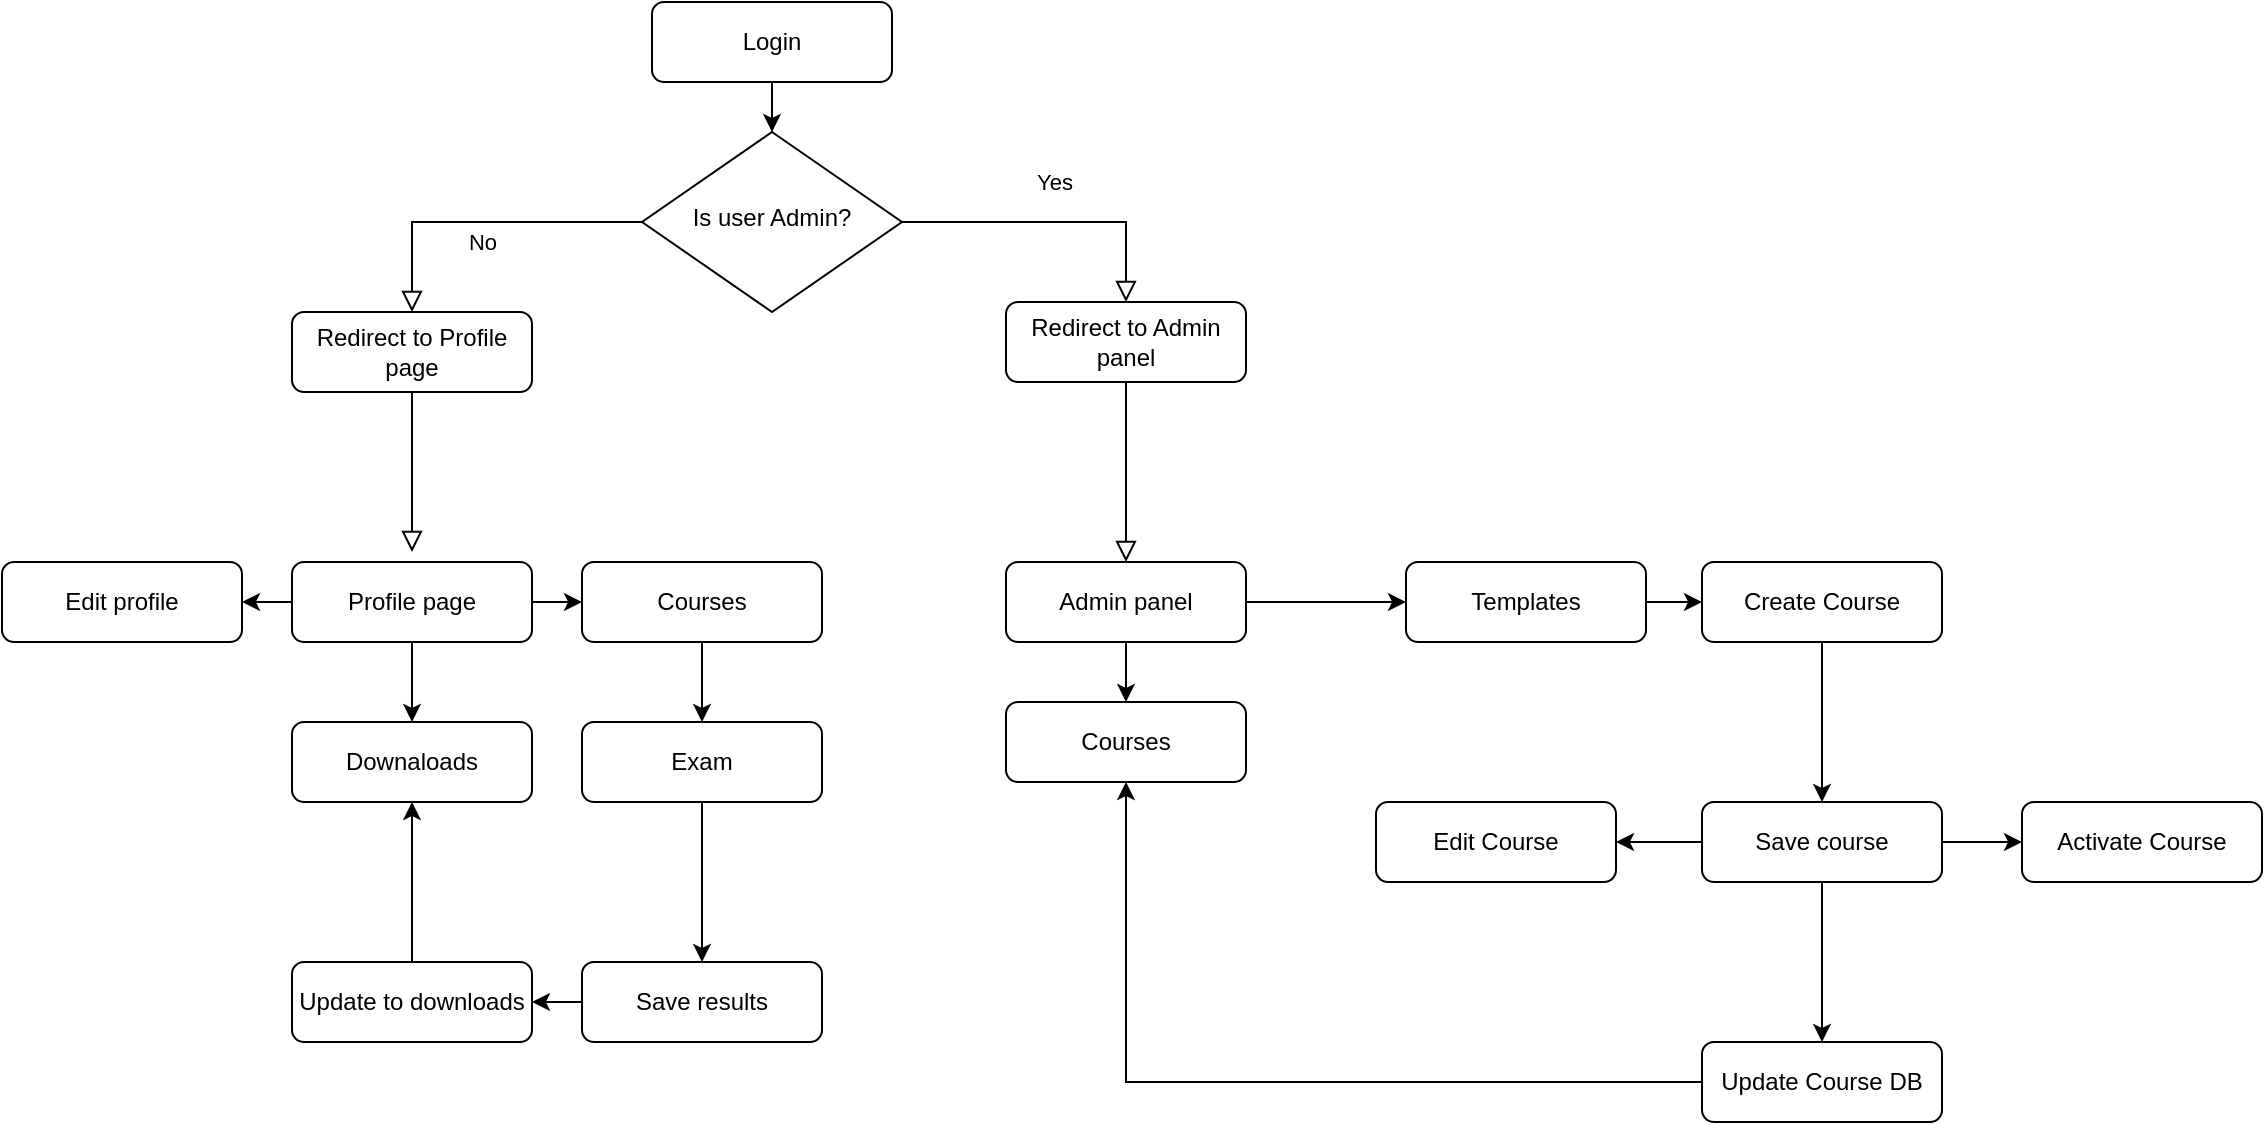 <mxfile version="12.8.8" type="device"><diagram id="C5RBs43oDa-KdzZeNtuy" name="Page-1"><mxGraphModel dx="1371" dy="735" grid="1" gridSize="10" guides="1" tooltips="1" connect="1" arrows="1" fold="1" page="1" pageScale="1" pageWidth="827" pageHeight="1169" math="0" shadow="0"><root><mxCell id="WIyWlLk6GJQsqaUBKTNV-0"/><mxCell id="WIyWlLk6GJQsqaUBKTNV-1" parent="WIyWlLk6GJQsqaUBKTNV-0"/><mxCell id="WIyWlLk6GJQsqaUBKTNV-2" value="" style="rounded=0;html=1;jettySize=auto;orthogonalLoop=1;fontSize=11;endArrow=block;endFill=0;endSize=8;strokeWidth=1;shadow=0;labelBackgroundColor=none;edgeStyle=orthogonalEdgeStyle;" parent="WIyWlLk6GJQsqaUBKTNV-1" source="WIyWlLk6GJQsqaUBKTNV-3" edge="1"><mxGeometry relative="1" as="geometry"><mxPoint x="225" y="275" as="targetPoint"/></mxGeometry></mxCell><mxCell id="WIyWlLk6GJQsqaUBKTNV-3" value="Redirect to Profile page" style="rounded=1;whiteSpace=wrap;html=1;fontSize=12;glass=0;strokeWidth=1;shadow=0;" parent="WIyWlLk6GJQsqaUBKTNV-1" vertex="1"><mxGeometry x="165" y="155" width="120" height="40" as="geometry"/></mxCell><mxCell id="syurH5WC5FKevYTeiF9v-17" value="" style="edgeStyle=orthogonalEdgeStyle;rounded=0;orthogonalLoop=1;jettySize=auto;html=1;" edge="1" parent="WIyWlLk6GJQsqaUBKTNV-1" source="WIyWlLk6GJQsqaUBKTNV-7" target="syurH5WC5FKevYTeiF9v-16"><mxGeometry relative="1" as="geometry"/></mxCell><mxCell id="syurH5WC5FKevYTeiF9v-38" value="" style="edgeStyle=orthogonalEdgeStyle;rounded=0;orthogonalLoop=1;jettySize=auto;html=1;" edge="1" parent="WIyWlLk6GJQsqaUBKTNV-1" source="WIyWlLk6GJQsqaUBKTNV-7" target="syurH5WC5FKevYTeiF9v-37"><mxGeometry relative="1" as="geometry"/></mxCell><mxCell id="syurH5WC5FKevYTeiF9v-42" value="" style="edgeStyle=orthogonalEdgeStyle;rounded=0;orthogonalLoop=1;jettySize=auto;html=1;" edge="1" parent="WIyWlLk6GJQsqaUBKTNV-1" source="WIyWlLk6GJQsqaUBKTNV-7" target="syurH5WC5FKevYTeiF9v-41"><mxGeometry relative="1" as="geometry"/></mxCell><mxCell id="WIyWlLk6GJQsqaUBKTNV-7" value="Profile page" style="rounded=1;whiteSpace=wrap;html=1;fontSize=12;glass=0;strokeWidth=1;shadow=0;" parent="WIyWlLk6GJQsqaUBKTNV-1" vertex="1"><mxGeometry x="165" y="280" width="120" height="40" as="geometry"/></mxCell><mxCell id="syurH5WC5FKevYTeiF9v-41" value="Downaloads" style="rounded=1;whiteSpace=wrap;html=1;fontSize=12;glass=0;strokeWidth=1;shadow=0;" vertex="1" parent="WIyWlLk6GJQsqaUBKTNV-1"><mxGeometry x="165" y="360" width="120" height="40" as="geometry"/></mxCell><mxCell id="syurH5WC5FKevYTeiF9v-37" value="Edit profile" style="rounded=1;whiteSpace=wrap;html=1;fontSize=12;glass=0;strokeWidth=1;shadow=0;" vertex="1" parent="WIyWlLk6GJQsqaUBKTNV-1"><mxGeometry x="20" y="280" width="120" height="40" as="geometry"/></mxCell><mxCell id="syurH5WC5FKevYTeiF9v-21" value="" style="edgeStyle=orthogonalEdgeStyle;rounded=0;orthogonalLoop=1;jettySize=auto;html=1;" edge="1" parent="WIyWlLk6GJQsqaUBKTNV-1" source="syurH5WC5FKevYTeiF9v-16" target="syurH5WC5FKevYTeiF9v-20"><mxGeometry relative="1" as="geometry"/></mxCell><mxCell id="syurH5WC5FKevYTeiF9v-16" value="Courses" style="rounded=1;whiteSpace=wrap;html=1;fontSize=12;glass=0;strokeWidth=1;shadow=0;" vertex="1" parent="WIyWlLk6GJQsqaUBKTNV-1"><mxGeometry x="310" y="280" width="120" height="40" as="geometry"/></mxCell><mxCell id="syurH5WC5FKevYTeiF9v-44" value="" style="edgeStyle=orthogonalEdgeStyle;rounded=0;orthogonalLoop=1;jettySize=auto;html=1;" edge="1" parent="WIyWlLk6GJQsqaUBKTNV-1" source="syurH5WC5FKevYTeiF9v-20" target="syurH5WC5FKevYTeiF9v-43"><mxGeometry relative="1" as="geometry"/></mxCell><mxCell id="syurH5WC5FKevYTeiF9v-20" value="Exam" style="rounded=1;whiteSpace=wrap;html=1;fontSize=12;glass=0;strokeWidth=1;shadow=0;" vertex="1" parent="WIyWlLk6GJQsqaUBKTNV-1"><mxGeometry x="310" y="360" width="120" height="40" as="geometry"/></mxCell><mxCell id="syurH5WC5FKevYTeiF9v-46" value="" style="edgeStyle=orthogonalEdgeStyle;rounded=0;orthogonalLoop=1;jettySize=auto;html=1;" edge="1" parent="WIyWlLk6GJQsqaUBKTNV-1" source="syurH5WC5FKevYTeiF9v-43" target="syurH5WC5FKevYTeiF9v-45"><mxGeometry relative="1" as="geometry"/></mxCell><mxCell id="syurH5WC5FKevYTeiF9v-43" value="Save results" style="rounded=1;whiteSpace=wrap;html=1;fontSize=12;glass=0;strokeWidth=1;shadow=0;" vertex="1" parent="WIyWlLk6GJQsqaUBKTNV-1"><mxGeometry x="310" y="480" width="120" height="40" as="geometry"/></mxCell><mxCell id="syurH5WC5FKevYTeiF9v-47" value="" style="edgeStyle=orthogonalEdgeStyle;rounded=0;orthogonalLoop=1;jettySize=auto;html=1;" edge="1" parent="WIyWlLk6GJQsqaUBKTNV-1" source="syurH5WC5FKevYTeiF9v-45" target="syurH5WC5FKevYTeiF9v-41"><mxGeometry relative="1" as="geometry"/></mxCell><mxCell id="syurH5WC5FKevYTeiF9v-45" value="Update to downloads" style="rounded=1;whiteSpace=wrap;html=1;fontSize=12;glass=0;strokeWidth=1;shadow=0;" vertex="1" parent="WIyWlLk6GJQsqaUBKTNV-1"><mxGeometry x="165" y="480" width="120" height="40" as="geometry"/></mxCell><mxCell id="syurH5WC5FKevYTeiF9v-0" value="" style="rounded=0;html=1;jettySize=auto;orthogonalLoop=1;fontSize=11;endArrow=block;endFill=0;endSize=8;strokeWidth=1;shadow=0;labelBackgroundColor=none;edgeStyle=orthogonalEdgeStyle;" edge="1" source="syurH5WC5FKevYTeiF9v-1" parent="WIyWlLk6GJQsqaUBKTNV-1"><mxGeometry relative="1" as="geometry"><mxPoint x="582" y="280" as="targetPoint"/></mxGeometry></mxCell><mxCell id="syurH5WC5FKevYTeiF9v-1" value="Redirect to Admin panel" style="rounded=1;whiteSpace=wrap;html=1;fontSize=12;glass=0;strokeWidth=1;shadow=0;" vertex="1" parent="WIyWlLk6GJQsqaUBKTNV-1"><mxGeometry x="522" y="150" width="120" height="40" as="geometry"/></mxCell><mxCell id="syurH5WC5FKevYTeiF9v-23" value="" style="edgeStyle=orthogonalEdgeStyle;rounded=0;orthogonalLoop=1;jettySize=auto;html=1;" edge="1" parent="WIyWlLk6GJQsqaUBKTNV-1" source="syurH5WC5FKevYTeiF9v-5" target="syurH5WC5FKevYTeiF9v-22"><mxGeometry relative="1" as="geometry"/></mxCell><mxCell id="syurH5WC5FKevYTeiF9v-51" value="" style="edgeStyle=orthogonalEdgeStyle;rounded=0;orthogonalLoop=1;jettySize=auto;html=1;" edge="1" parent="WIyWlLk6GJQsqaUBKTNV-1" source="syurH5WC5FKevYTeiF9v-5" target="syurH5WC5FKevYTeiF9v-50"><mxGeometry relative="1" as="geometry"/></mxCell><mxCell id="syurH5WC5FKevYTeiF9v-5" value="Admin panel" style="rounded=1;whiteSpace=wrap;html=1;fontSize=12;glass=0;strokeWidth=1;shadow=0;" vertex="1" parent="WIyWlLk6GJQsqaUBKTNV-1"><mxGeometry x="522" y="280" width="120" height="40" as="geometry"/></mxCell><mxCell id="syurH5WC5FKevYTeiF9v-50" value="Courses" style="rounded=1;whiteSpace=wrap;html=1;fontSize=12;glass=0;strokeWidth=1;shadow=0;" vertex="1" parent="WIyWlLk6GJQsqaUBKTNV-1"><mxGeometry x="522" y="350" width="120" height="40" as="geometry"/></mxCell><mxCell id="syurH5WC5FKevYTeiF9v-25" value="" style="edgeStyle=orthogonalEdgeStyle;rounded=0;orthogonalLoop=1;jettySize=auto;html=1;" edge="1" parent="WIyWlLk6GJQsqaUBKTNV-1" source="syurH5WC5FKevYTeiF9v-22" target="syurH5WC5FKevYTeiF9v-24"><mxGeometry relative="1" as="geometry"/></mxCell><mxCell id="syurH5WC5FKevYTeiF9v-22" value="Templates" style="rounded=1;whiteSpace=wrap;html=1;fontSize=12;glass=0;strokeWidth=1;shadow=0;" vertex="1" parent="WIyWlLk6GJQsqaUBKTNV-1"><mxGeometry x="722" y="280" width="120" height="40" as="geometry"/></mxCell><mxCell id="syurH5WC5FKevYTeiF9v-27" value="" style="edgeStyle=orthogonalEdgeStyle;rounded=0;orthogonalLoop=1;jettySize=auto;html=1;" edge="1" parent="WIyWlLk6GJQsqaUBKTNV-1" source="syurH5WC5FKevYTeiF9v-24" target="syurH5WC5FKevYTeiF9v-26"><mxGeometry relative="1" as="geometry"/></mxCell><mxCell id="syurH5WC5FKevYTeiF9v-24" value="Create Course" style="rounded=1;whiteSpace=wrap;html=1;fontSize=12;glass=0;strokeWidth=1;shadow=0;" vertex="1" parent="WIyWlLk6GJQsqaUBKTNV-1"><mxGeometry x="870" y="280" width="120" height="40" as="geometry"/></mxCell><mxCell id="syurH5WC5FKevYTeiF9v-29" value="" style="edgeStyle=orthogonalEdgeStyle;rounded=0;orthogonalLoop=1;jettySize=auto;html=1;" edge="1" parent="WIyWlLk6GJQsqaUBKTNV-1" source="syurH5WC5FKevYTeiF9v-26" target="syurH5WC5FKevYTeiF9v-28"><mxGeometry relative="1" as="geometry"/></mxCell><mxCell id="syurH5WC5FKevYTeiF9v-31" value="" style="edgeStyle=orthogonalEdgeStyle;rounded=0;orthogonalLoop=1;jettySize=auto;html=1;" edge="1" parent="WIyWlLk6GJQsqaUBKTNV-1" source="syurH5WC5FKevYTeiF9v-26" target="syurH5WC5FKevYTeiF9v-30"><mxGeometry relative="1" as="geometry"/></mxCell><mxCell id="syurH5WC5FKevYTeiF9v-35" value="" style="edgeStyle=orthogonalEdgeStyle;rounded=0;orthogonalLoop=1;jettySize=auto;html=1;" edge="1" parent="WIyWlLk6GJQsqaUBKTNV-1" source="syurH5WC5FKevYTeiF9v-26" target="syurH5WC5FKevYTeiF9v-34"><mxGeometry relative="1" as="geometry"/></mxCell><mxCell id="syurH5WC5FKevYTeiF9v-26" value="Save course" style="rounded=1;whiteSpace=wrap;html=1;fontSize=12;glass=0;strokeWidth=1;shadow=0;" vertex="1" parent="WIyWlLk6GJQsqaUBKTNV-1"><mxGeometry x="870" y="400" width="120" height="40" as="geometry"/></mxCell><mxCell id="syurH5WC5FKevYTeiF9v-34" value="Edit Course" style="rounded=1;whiteSpace=wrap;html=1;fontSize=12;glass=0;strokeWidth=1;shadow=0;" vertex="1" parent="WIyWlLk6GJQsqaUBKTNV-1"><mxGeometry x="707" y="400" width="120" height="40" as="geometry"/></mxCell><mxCell id="syurH5WC5FKevYTeiF9v-30" value="Activate Course" style="rounded=1;whiteSpace=wrap;html=1;fontSize=12;glass=0;strokeWidth=1;shadow=0;" vertex="1" parent="WIyWlLk6GJQsqaUBKTNV-1"><mxGeometry x="1030" y="400" width="120" height="40" as="geometry"/></mxCell><mxCell id="syurH5WC5FKevYTeiF9v-53" value="" style="edgeStyle=orthogonalEdgeStyle;rounded=0;orthogonalLoop=1;jettySize=auto;html=1;entryX=0.5;entryY=1;entryDx=0;entryDy=0;" edge="1" parent="WIyWlLk6GJQsqaUBKTNV-1" source="syurH5WC5FKevYTeiF9v-28" target="syurH5WC5FKevYTeiF9v-50"><mxGeometry relative="1" as="geometry"><mxPoint x="790" y="540" as="targetPoint"/></mxGeometry></mxCell><mxCell id="syurH5WC5FKevYTeiF9v-28" value="Update Course DB" style="rounded=1;whiteSpace=wrap;html=1;fontSize=12;glass=0;strokeWidth=1;shadow=0;" vertex="1" parent="WIyWlLk6GJQsqaUBKTNV-1"><mxGeometry x="870" y="520" width="120" height="40" as="geometry"/></mxCell><mxCell id="syurH5WC5FKevYTeiF9v-9" value="Is user Admin?" style="rhombus;whiteSpace=wrap;html=1;shadow=0;fontFamily=Helvetica;fontSize=12;align=center;strokeWidth=1;spacing=6;spacingTop=-4;" vertex="1" parent="WIyWlLk6GJQsqaUBKTNV-1"><mxGeometry x="340" y="65" width="130" height="90" as="geometry"/></mxCell><mxCell id="syurH5WC5FKevYTeiF9v-36" value="" style="edgeStyle=orthogonalEdgeStyle;rounded=0;orthogonalLoop=1;jettySize=auto;html=1;" edge="1" parent="WIyWlLk6GJQsqaUBKTNV-1" source="syurH5WC5FKevYTeiF9v-10" target="syurH5WC5FKevYTeiF9v-9"><mxGeometry relative="1" as="geometry"/></mxCell><mxCell id="syurH5WC5FKevYTeiF9v-10" value="Login" style="rounded=1;whiteSpace=wrap;html=1;fontSize=12;glass=0;strokeWidth=1;shadow=0;" vertex="1" parent="WIyWlLk6GJQsqaUBKTNV-1"><mxGeometry x="345" width="120" height="40" as="geometry"/></mxCell><mxCell id="syurH5WC5FKevYTeiF9v-13" value="No" style="edgeStyle=orthogonalEdgeStyle;rounded=0;html=1;jettySize=auto;orthogonalLoop=1;fontSize=11;endArrow=block;endFill=0;endSize=8;strokeWidth=1;shadow=0;labelBackgroundColor=none;exitX=0;exitY=0.5;exitDx=0;exitDy=0;entryX=0.5;entryY=0;entryDx=0;entryDy=0;" edge="1" parent="WIyWlLk6GJQsqaUBKTNV-1" source="syurH5WC5FKevYTeiF9v-9" target="WIyWlLk6GJQsqaUBKTNV-3"><mxGeometry y="10" relative="1" as="geometry"><mxPoint as="offset"/><mxPoint x="300" y="330" as="sourcePoint"/><mxPoint x="360" y="230" as="targetPoint"/><Array as="points"><mxPoint x="225" y="110"/></Array></mxGeometry></mxCell><mxCell id="syurH5WC5FKevYTeiF9v-14" value="Yes" style="rounded=0;html=1;jettySize=auto;orthogonalLoop=1;fontSize=11;endArrow=block;endFill=0;endSize=8;strokeWidth=1;shadow=0;labelBackgroundColor=none;edgeStyle=orthogonalEdgeStyle;entryX=0.5;entryY=0;entryDx=0;entryDy=0;" edge="1" parent="WIyWlLk6GJQsqaUBKTNV-1" target="syurH5WC5FKevYTeiF9v-1"><mxGeometry y="20" relative="1" as="geometry"><mxPoint as="offset"/><mxPoint x="470" y="110" as="sourcePoint"/><mxPoint x="235" y="435" as="targetPoint"/><Array as="points"><mxPoint x="582" y="110"/></Array></mxGeometry></mxCell></root></mxGraphModel></diagram></mxfile>